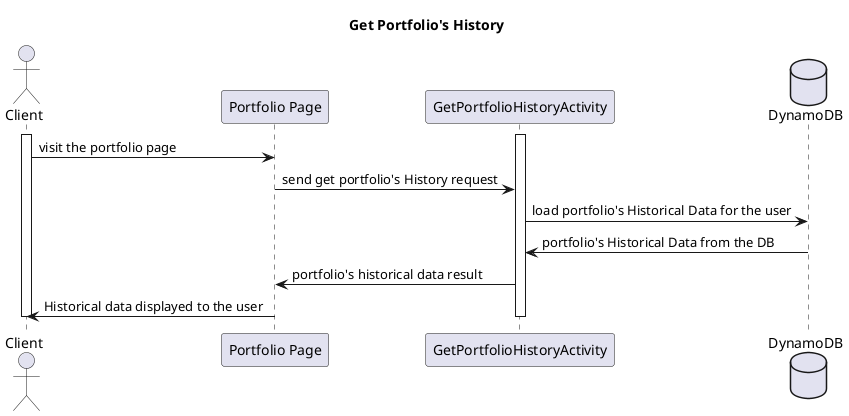 @startuml
title Get Portfolio's History
actor Client

participant "Portfolio Page" as portfolioPage
activate Client
activate GetPortfolioHistoryActivity
database DynamoDB

Client -> portfolioPage : visit the portfolio page
portfolioPage -> GetPortfolioHistoryActivity :  send get portfolio's History request
GetPortfolioHistoryActivity -> DynamoDB : load portfolio's Historical Data for the user
DynamoDB -> GetPortfolioHistoryActivity : portfolio's Historical Data from the DB
GetPortfolioHistoryActivity -> portfolioPage : portfolio's historical data result
portfolioPage -> Client : Historical data displayed to the user
deactivate Client
deactivate GetPortfolioHistoryActivity
@enduml

